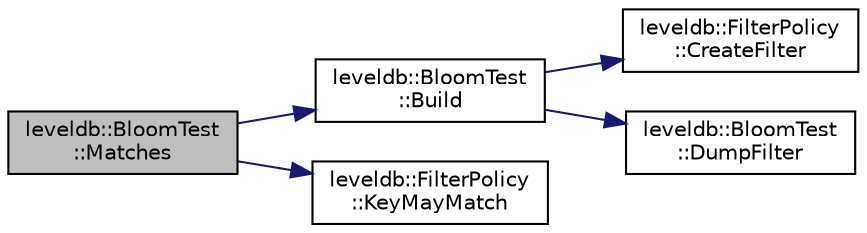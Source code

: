 digraph "leveldb::BloomTest::Matches"
{
  edge [fontname="Helvetica",fontsize="10",labelfontname="Helvetica",labelfontsize="10"];
  node [fontname="Helvetica",fontsize="10",shape=record];
  rankdir="LR";
  Node1 [label="leveldb::BloomTest\l::Matches",height=0.2,width=0.4,color="black", fillcolor="grey75", style="filled" fontcolor="black"];
  Node1 -> Node2 [color="midnightblue",fontsize="10",style="solid"];
  Node2 [label="leveldb::BloomTest\l::Build",height=0.2,width=0.4,color="black", fillcolor="white", style="filled",URL="$classleveldb_1_1_bloom_test.html#ad4fc802152c68599c919d33917523d31"];
  Node2 -> Node3 [color="midnightblue",fontsize="10",style="solid"];
  Node3 [label="leveldb::FilterPolicy\l::CreateFilter",height=0.2,width=0.4,color="black", fillcolor="white", style="filled",URL="$classleveldb_1_1_filter_policy.html#a355e9797e16dd16b93d19056781126b2"];
  Node2 -> Node4 [color="midnightblue",fontsize="10",style="solid"];
  Node4 [label="leveldb::BloomTest\l::DumpFilter",height=0.2,width=0.4,color="black", fillcolor="white", style="filled",URL="$classleveldb_1_1_bloom_test.html#a6f210bc2f2e69c0aeb570fa4dbe4d0da"];
  Node1 -> Node5 [color="midnightblue",fontsize="10",style="solid"];
  Node5 [label="leveldb::FilterPolicy\l::KeyMayMatch",height=0.2,width=0.4,color="black", fillcolor="white", style="filled",URL="$classleveldb_1_1_filter_policy.html#a6f8ba10ea25e0b4b8d0a6607c361c718"];
}
